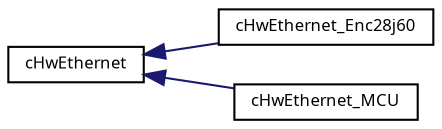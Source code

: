 digraph "Graphical Class Hierarchy"
{
  edge [fontname="Sans",fontsize="8",labelfontname="Sans",labelfontsize="8"];
  node [fontname="Sans",fontsize="8",shape=record];
  rankdir="LR";
  Node1 [label="cHwEthernet",height=0.2,width=0.4,color="black", fillcolor="white", style="filled",URL="$classc_hw_ethernet.html"];
  Node1 -> Node2 [dir="back",color="midnightblue",fontsize="8",style="solid",fontname="Sans"];
  Node2 [label="cHwEthernet_Enc28j60",height=0.2,width=0.4,color="black", fillcolor="white", style="filled",URL="$classc_hw_ethernet___enc28j60.html"];
  Node1 -> Node3 [dir="back",color="midnightblue",fontsize="8",style="solid",fontname="Sans"];
  Node3 [label="cHwEthernet_MCU",height=0.2,width=0.4,color="black", fillcolor="white", style="filled",URL="$classc_hw_ethernet___m_c_u.html"];
}
